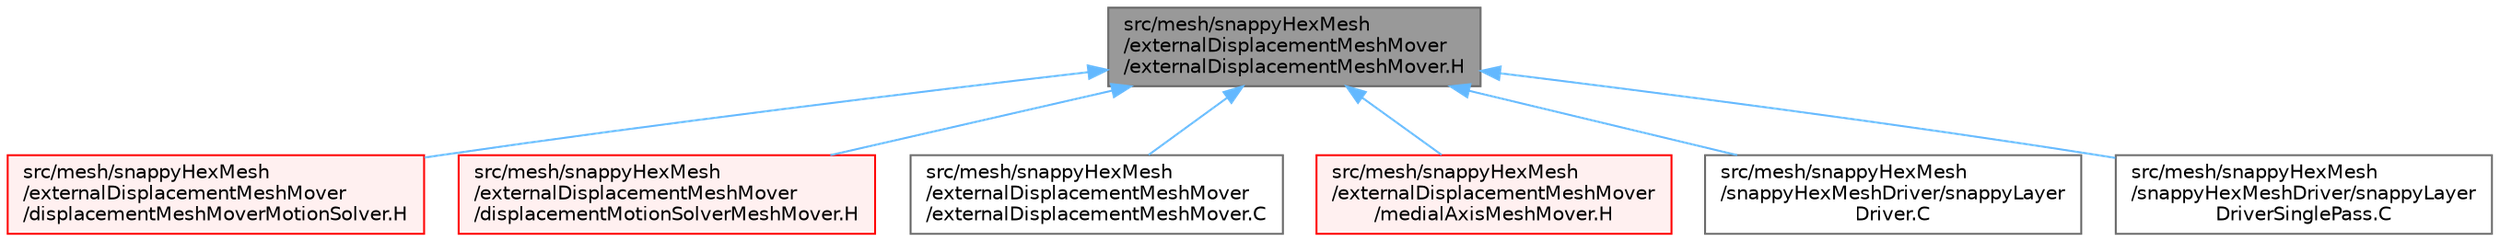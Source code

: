 digraph "src/mesh/snappyHexMesh/externalDisplacementMeshMover/externalDisplacementMeshMover.H"
{
 // LATEX_PDF_SIZE
  bgcolor="transparent";
  edge [fontname=Helvetica,fontsize=10,labelfontname=Helvetica,labelfontsize=10];
  node [fontname=Helvetica,fontsize=10,shape=box,height=0.2,width=0.4];
  Node1 [id="Node000001",label="src/mesh/snappyHexMesh\l/externalDisplacementMeshMover\l/externalDisplacementMeshMover.H",height=0.2,width=0.4,color="gray40", fillcolor="grey60", style="filled", fontcolor="black",tooltip=" "];
  Node1 -> Node2 [id="edge1_Node000001_Node000002",dir="back",color="steelblue1",style="solid",tooltip=" "];
  Node2 [id="Node000002",label="src/mesh/snappyHexMesh\l/externalDisplacementMeshMover\l/displacementMeshMoverMotionSolver.H",height=0.2,width=0.4,color="red", fillcolor="#FFF0F0", style="filled",URL="$displacementMeshMoverMotionSolver_8H.html",tooltip=" "];
  Node1 -> Node4 [id="edge2_Node000001_Node000004",dir="back",color="steelblue1",style="solid",tooltip=" "];
  Node4 [id="Node000004",label="src/mesh/snappyHexMesh\l/externalDisplacementMeshMover\l/displacementMotionSolverMeshMover.H",height=0.2,width=0.4,color="red", fillcolor="#FFF0F0", style="filled",URL="$displacementMotionSolverMeshMover_8H.html",tooltip=" "];
  Node1 -> Node6 [id="edge3_Node000001_Node000006",dir="back",color="steelblue1",style="solid",tooltip=" "];
  Node6 [id="Node000006",label="src/mesh/snappyHexMesh\l/externalDisplacementMeshMover\l/externalDisplacementMeshMover.C",height=0.2,width=0.4,color="grey40", fillcolor="white", style="filled",URL="$externalDisplacementMeshMover_8C.html",tooltip=" "];
  Node1 -> Node7 [id="edge4_Node000001_Node000007",dir="back",color="steelblue1",style="solid",tooltip=" "];
  Node7 [id="Node000007",label="src/mesh/snappyHexMesh\l/externalDisplacementMeshMover\l/medialAxisMeshMover.H",height=0.2,width=0.4,color="red", fillcolor="#FFF0F0", style="filled",URL="$medialAxisMeshMover_8H.html",tooltip=" "];
  Node1 -> Node10 [id="edge5_Node000001_Node000010",dir="back",color="steelblue1",style="solid",tooltip=" "];
  Node10 [id="Node000010",label="src/mesh/snappyHexMesh\l/snappyHexMeshDriver/snappyLayer\lDriver.C",height=0.2,width=0.4,color="grey40", fillcolor="white", style="filled",URL="$snappyLayerDriver_8C.html",tooltip="All to do with adding cell layers."];
  Node1 -> Node11 [id="edge6_Node000001_Node000011",dir="back",color="steelblue1",style="solid",tooltip=" "];
  Node11 [id="Node000011",label="src/mesh/snappyHexMesh\l/snappyHexMeshDriver/snappyLayer\lDriverSinglePass.C",height=0.2,width=0.4,color="grey40", fillcolor="white", style="filled",URL="$snappyLayerDriverSinglePass_8C.html",tooltip="Single pass layer addition. Can be removed once multi-pass works ok."];
}
